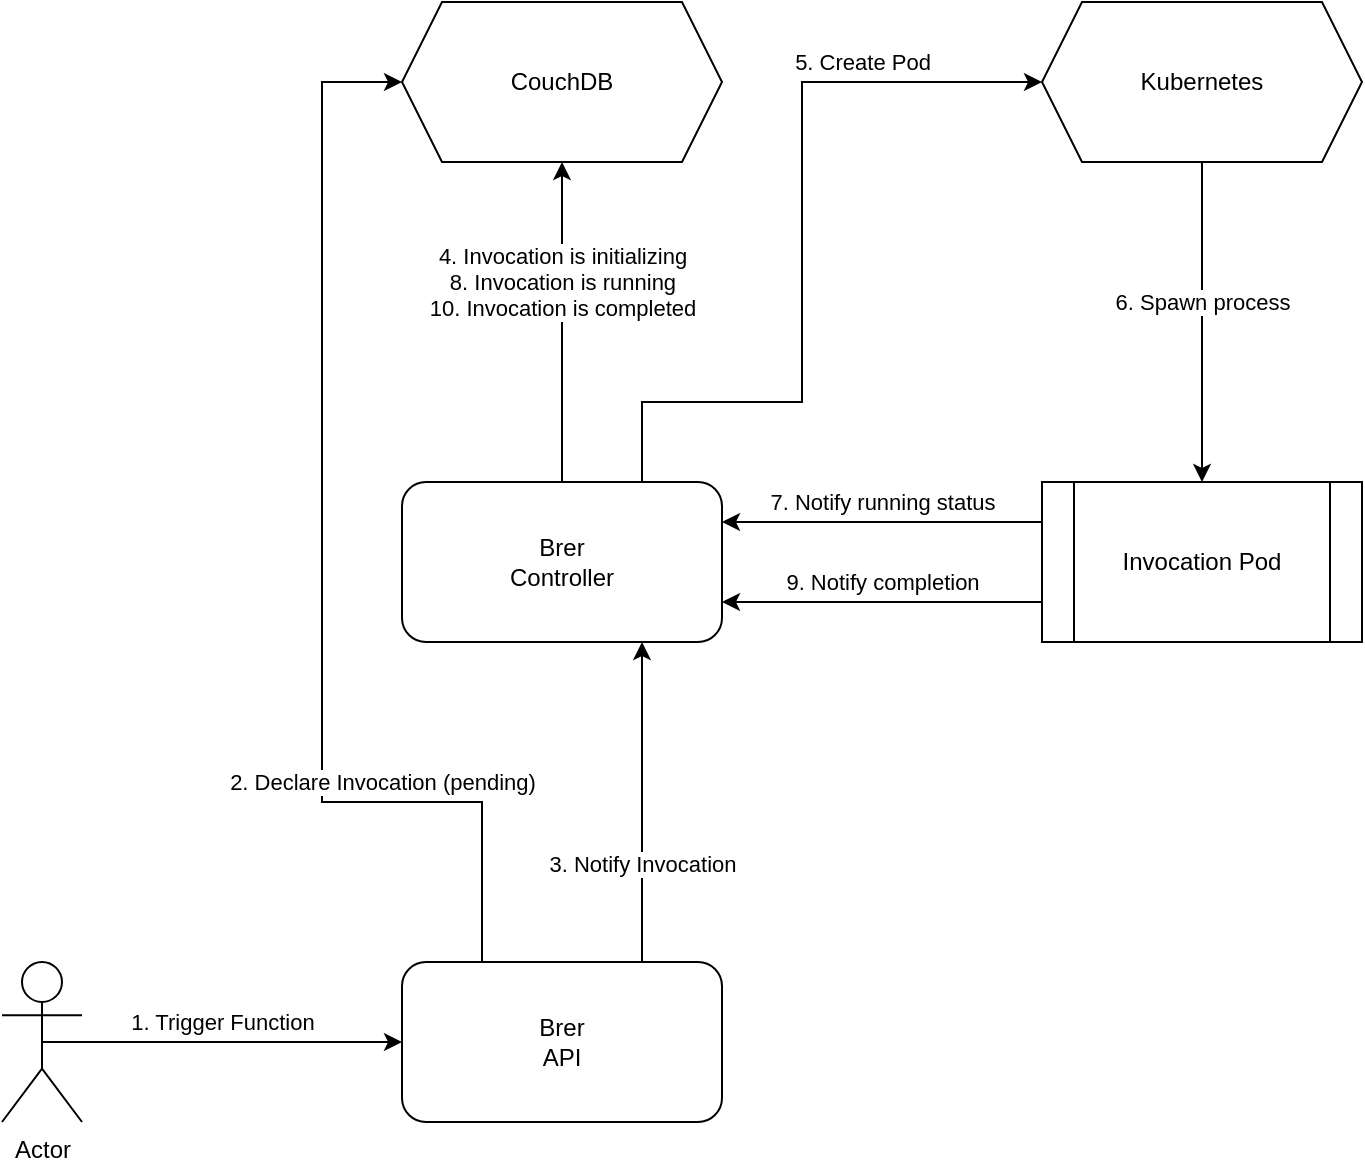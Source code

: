<mxfile version="21.3.7" type="device">
  <diagram id="OrzwV3mr8MmYFRWI4FPw" name="Page-1">
    <mxGraphModel dx="1434" dy="792" grid="1" gridSize="10" guides="1" tooltips="1" connect="1" arrows="1" fold="1" page="1" pageScale="1" pageWidth="850" pageHeight="1100" math="0" shadow="0">
      <root>
        <mxCell id="0" />
        <mxCell id="1" parent="0" />
        <mxCell id="2qCGcdSfyxWPIkS57CM4-2" value="Brer&lt;br&gt;Controller" style="rounded=1;whiteSpace=wrap;html=1;verticalAlign=middle;align=center;" parent="1" vertex="1">
          <mxGeometry x="240" y="280" width="160" height="80" as="geometry" />
        </mxCell>
        <mxCell id="2qCGcdSfyxWPIkS57CM4-3" value="CouchDB" style="shape=hexagon;perimeter=hexagonPerimeter2;whiteSpace=wrap;html=1;fixedSize=1;" parent="1" vertex="1">
          <mxGeometry x="240" y="40" width="160" height="80" as="geometry" />
        </mxCell>
        <mxCell id="2qCGcdSfyxWPIkS57CM4-16" value="&lt;div&gt;Brer&lt;/div&gt;&lt;div&gt;API&lt;br&gt;&lt;/div&gt;" style="rounded=1;whiteSpace=wrap;html=1;verticalAlign=middle;align=center;" parent="1" vertex="1">
          <mxGeometry x="240" y="520" width="160" height="80" as="geometry" />
        </mxCell>
        <mxCell id="DIRKOhyYY1kB8T5hL4NG-1" value="Kubernetes" style="shape=hexagon;perimeter=hexagonPerimeter2;whiteSpace=wrap;html=1;fixedSize=1;" vertex="1" parent="1">
          <mxGeometry x="560" y="40" width="160" height="80" as="geometry" />
        </mxCell>
        <mxCell id="DIRKOhyYY1kB8T5hL4NG-2" value="Actor" style="shape=umlActor;verticalLabelPosition=bottom;verticalAlign=top;html=1;outlineConnect=0;" vertex="1" parent="1">
          <mxGeometry x="40" y="520" width="40" height="80" as="geometry" />
        </mxCell>
        <mxCell id="DIRKOhyYY1kB8T5hL4NG-5" value="" style="endArrow=classic;html=1;rounded=0;exitX=0.5;exitY=0.5;exitDx=0;exitDy=0;exitPerimeter=0;entryX=0;entryY=0.5;entryDx=0;entryDy=0;" edge="1" parent="1" source="DIRKOhyYY1kB8T5hL4NG-2" target="2qCGcdSfyxWPIkS57CM4-16">
          <mxGeometry width="50" height="50" relative="1" as="geometry">
            <mxPoint x="400" y="360" as="sourcePoint" />
            <mxPoint x="450" y="310" as="targetPoint" />
          </mxGeometry>
        </mxCell>
        <mxCell id="DIRKOhyYY1kB8T5hL4NG-6" value="1. Trigger Function" style="edgeLabel;html=1;align=center;verticalAlign=middle;resizable=0;points=[];" vertex="1" connectable="0" parent="DIRKOhyYY1kB8T5hL4NG-5">
          <mxGeometry x="-0.411" y="2" relative="1" as="geometry">
            <mxPoint x="37" y="-8" as="offset" />
          </mxGeometry>
        </mxCell>
        <mxCell id="DIRKOhyYY1kB8T5hL4NG-7" value="" style="endArrow=classic;html=1;rounded=0;entryX=0;entryY=0.5;entryDx=0;entryDy=0;exitX=0.25;exitY=0;exitDx=0;exitDy=0;" edge="1" parent="1" source="2qCGcdSfyxWPIkS57CM4-16" target="2qCGcdSfyxWPIkS57CM4-3">
          <mxGeometry width="50" height="50" relative="1" as="geometry">
            <mxPoint x="150" y="220" as="sourcePoint" />
            <mxPoint x="200" y="170" as="targetPoint" />
            <Array as="points">
              <mxPoint x="280" y="440" />
              <mxPoint x="200" y="440" />
              <mxPoint x="200" y="80" />
            </Array>
          </mxGeometry>
        </mxCell>
        <mxCell id="DIRKOhyYY1kB8T5hL4NG-8" value="2. Declare Invocation (pending)" style="edgeLabel;html=1;align=center;verticalAlign=middle;resizable=0;points=[];" vertex="1" connectable="0" parent="DIRKOhyYY1kB8T5hL4NG-7">
          <mxGeometry x="-0.374" y="-2" relative="1" as="geometry">
            <mxPoint x="28" y="5" as="offset" />
          </mxGeometry>
        </mxCell>
        <mxCell id="DIRKOhyYY1kB8T5hL4NG-9" value="" style="endArrow=classic;html=1;rounded=0;exitX=0.75;exitY=0;exitDx=0;exitDy=0;entryX=0.75;entryY=1;entryDx=0;entryDy=0;" edge="1" parent="1" source="2qCGcdSfyxWPIkS57CM4-16" target="2qCGcdSfyxWPIkS57CM4-2">
          <mxGeometry width="50" height="50" relative="1" as="geometry">
            <mxPoint x="480" y="390" as="sourcePoint" />
            <mxPoint x="530" y="340" as="targetPoint" />
          </mxGeometry>
        </mxCell>
        <mxCell id="DIRKOhyYY1kB8T5hL4NG-10" value="3. Notify Invocation" style="edgeLabel;html=1;align=center;verticalAlign=middle;resizable=0;points=[];" vertex="1" connectable="0" parent="DIRKOhyYY1kB8T5hL4NG-9">
          <mxGeometry x="-0.667" y="3" relative="1" as="geometry">
            <mxPoint x="3" y="-23" as="offset" />
          </mxGeometry>
        </mxCell>
        <mxCell id="DIRKOhyYY1kB8T5hL4NG-11" value="" style="endArrow=classic;html=1;rounded=0;exitX=0.5;exitY=0;exitDx=0;exitDy=0;entryX=0.5;entryY=1;entryDx=0;entryDy=0;" edge="1" parent="1" source="2qCGcdSfyxWPIkS57CM4-2" target="2qCGcdSfyxWPIkS57CM4-3">
          <mxGeometry width="50" height="50" relative="1" as="geometry">
            <mxPoint x="520" y="200" as="sourcePoint" />
            <mxPoint x="570" y="150" as="targetPoint" />
            <Array as="points" />
          </mxGeometry>
        </mxCell>
        <mxCell id="DIRKOhyYY1kB8T5hL4NG-12" value="&lt;div&gt;4. Invocation is initializing&lt;br&gt;8. Invocation is running&lt;/div&gt;&lt;div&gt;10. Invocation is completed&lt;br&gt;&lt;/div&gt;" style="edgeLabel;html=1;align=center;verticalAlign=middle;resizable=0;points=[];" vertex="1" connectable="0" parent="DIRKOhyYY1kB8T5hL4NG-11">
          <mxGeometry x="0.035" relative="1" as="geometry">
            <mxPoint y="-17" as="offset" />
          </mxGeometry>
        </mxCell>
        <mxCell id="DIRKOhyYY1kB8T5hL4NG-13" value="" style="endArrow=classic;html=1;rounded=0;exitX=0.75;exitY=0;exitDx=0;exitDy=0;entryX=0;entryY=0.5;entryDx=0;entryDy=0;" edge="1" parent="1" source="2qCGcdSfyxWPIkS57CM4-2" target="DIRKOhyYY1kB8T5hL4NG-1">
          <mxGeometry width="50" height="50" relative="1" as="geometry">
            <mxPoint x="740" y="220" as="sourcePoint" />
            <mxPoint x="790" y="170" as="targetPoint" />
            <Array as="points">
              <mxPoint x="360" y="240" />
              <mxPoint x="440" y="240" />
              <mxPoint x="440" y="80" />
            </Array>
          </mxGeometry>
        </mxCell>
        <mxCell id="DIRKOhyYY1kB8T5hL4NG-14" value="5. Create Pod" style="edgeLabel;html=1;align=center;verticalAlign=middle;resizable=0;points=[];" vertex="1" connectable="0" parent="DIRKOhyYY1kB8T5hL4NG-13">
          <mxGeometry x="0.7" y="-1" relative="1" as="geometry">
            <mxPoint x="-30" y="-11" as="offset" />
          </mxGeometry>
        </mxCell>
        <mxCell id="DIRKOhyYY1kB8T5hL4NG-15" value="Invocation Pod" style="shape=process;whiteSpace=wrap;html=1;backgroundOutline=1;" vertex="1" parent="1">
          <mxGeometry x="560" y="280" width="160" height="80" as="geometry" />
        </mxCell>
        <mxCell id="DIRKOhyYY1kB8T5hL4NG-16" value="" style="endArrow=classic;html=1;rounded=0;exitX=0.5;exitY=1;exitDx=0;exitDy=0;entryX=0.5;entryY=0;entryDx=0;entryDy=0;" edge="1" parent="1" source="DIRKOhyYY1kB8T5hL4NG-1" target="DIRKOhyYY1kB8T5hL4NG-15">
          <mxGeometry width="50" height="50" relative="1" as="geometry">
            <mxPoint x="720" y="360" as="sourcePoint" />
            <mxPoint x="770" y="310" as="targetPoint" />
          </mxGeometry>
        </mxCell>
        <mxCell id="DIRKOhyYY1kB8T5hL4NG-17" value="6. Spawn process" style="edgeLabel;html=1;align=center;verticalAlign=middle;resizable=0;points=[];" vertex="1" connectable="0" parent="DIRKOhyYY1kB8T5hL4NG-16">
          <mxGeometry x="0.335" y="4" relative="1" as="geometry">
            <mxPoint x="-4" y="-37" as="offset" />
          </mxGeometry>
        </mxCell>
        <mxCell id="DIRKOhyYY1kB8T5hL4NG-18" value="" style="endArrow=classic;html=1;rounded=0;exitX=0;exitY=0.25;exitDx=0;exitDy=0;entryX=1;entryY=0.25;entryDx=0;entryDy=0;" edge="1" parent="1" source="DIRKOhyYY1kB8T5hL4NG-15" target="2qCGcdSfyxWPIkS57CM4-2">
          <mxGeometry width="50" height="50" relative="1" as="geometry">
            <mxPoint x="600" y="490" as="sourcePoint" />
            <mxPoint x="650" y="440" as="targetPoint" />
          </mxGeometry>
        </mxCell>
        <mxCell id="DIRKOhyYY1kB8T5hL4NG-19" value="&lt;div&gt;7. Notify running status&lt;/div&gt;" style="edgeLabel;html=1;align=center;verticalAlign=middle;resizable=0;points=[];" vertex="1" connectable="0" parent="DIRKOhyYY1kB8T5hL4NG-18">
          <mxGeometry x="0.575" relative="1" as="geometry">
            <mxPoint x="46" y="-10" as="offset" />
          </mxGeometry>
        </mxCell>
        <mxCell id="DIRKOhyYY1kB8T5hL4NG-20" value="" style="endArrow=classic;html=1;rounded=0;exitX=0;exitY=0.75;exitDx=0;exitDy=0;entryX=1;entryY=0.75;entryDx=0;entryDy=0;" edge="1" parent="1" source="DIRKOhyYY1kB8T5hL4NG-15" target="2qCGcdSfyxWPIkS57CM4-2">
          <mxGeometry width="50" height="50" relative="1" as="geometry">
            <mxPoint x="530" y="480" as="sourcePoint" />
            <mxPoint x="580" y="430" as="targetPoint" />
          </mxGeometry>
        </mxCell>
        <mxCell id="DIRKOhyYY1kB8T5hL4NG-21" value="9. Notify completion" style="edgeLabel;html=1;align=center;verticalAlign=middle;resizable=0;points=[];" vertex="1" connectable="0" parent="DIRKOhyYY1kB8T5hL4NG-20">
          <mxGeometry x="0.45" y="-2" relative="1" as="geometry">
            <mxPoint x="36" y="-8" as="offset" />
          </mxGeometry>
        </mxCell>
      </root>
    </mxGraphModel>
  </diagram>
</mxfile>
